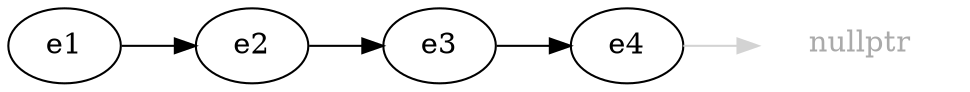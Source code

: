 digraph structs {
    nodesep=.05;
    rankdir=LR;
    
    e1 -> e2 -> e3 -> e4
    nullptr [label=< <font color="#aaaaaa">nullptr</font> > color=invis]
    e4 -> nullptr [color=lightgrey]
}
